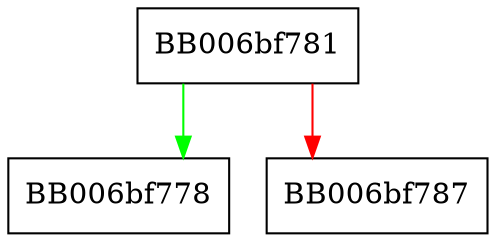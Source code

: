 digraph FUN_006bf781 {
  node [shape="box"];
  graph [splines=ortho];
  BB006bf781 -> BB006bf778 [color="green"];
  BB006bf781 -> BB006bf787 [color="red"];
}